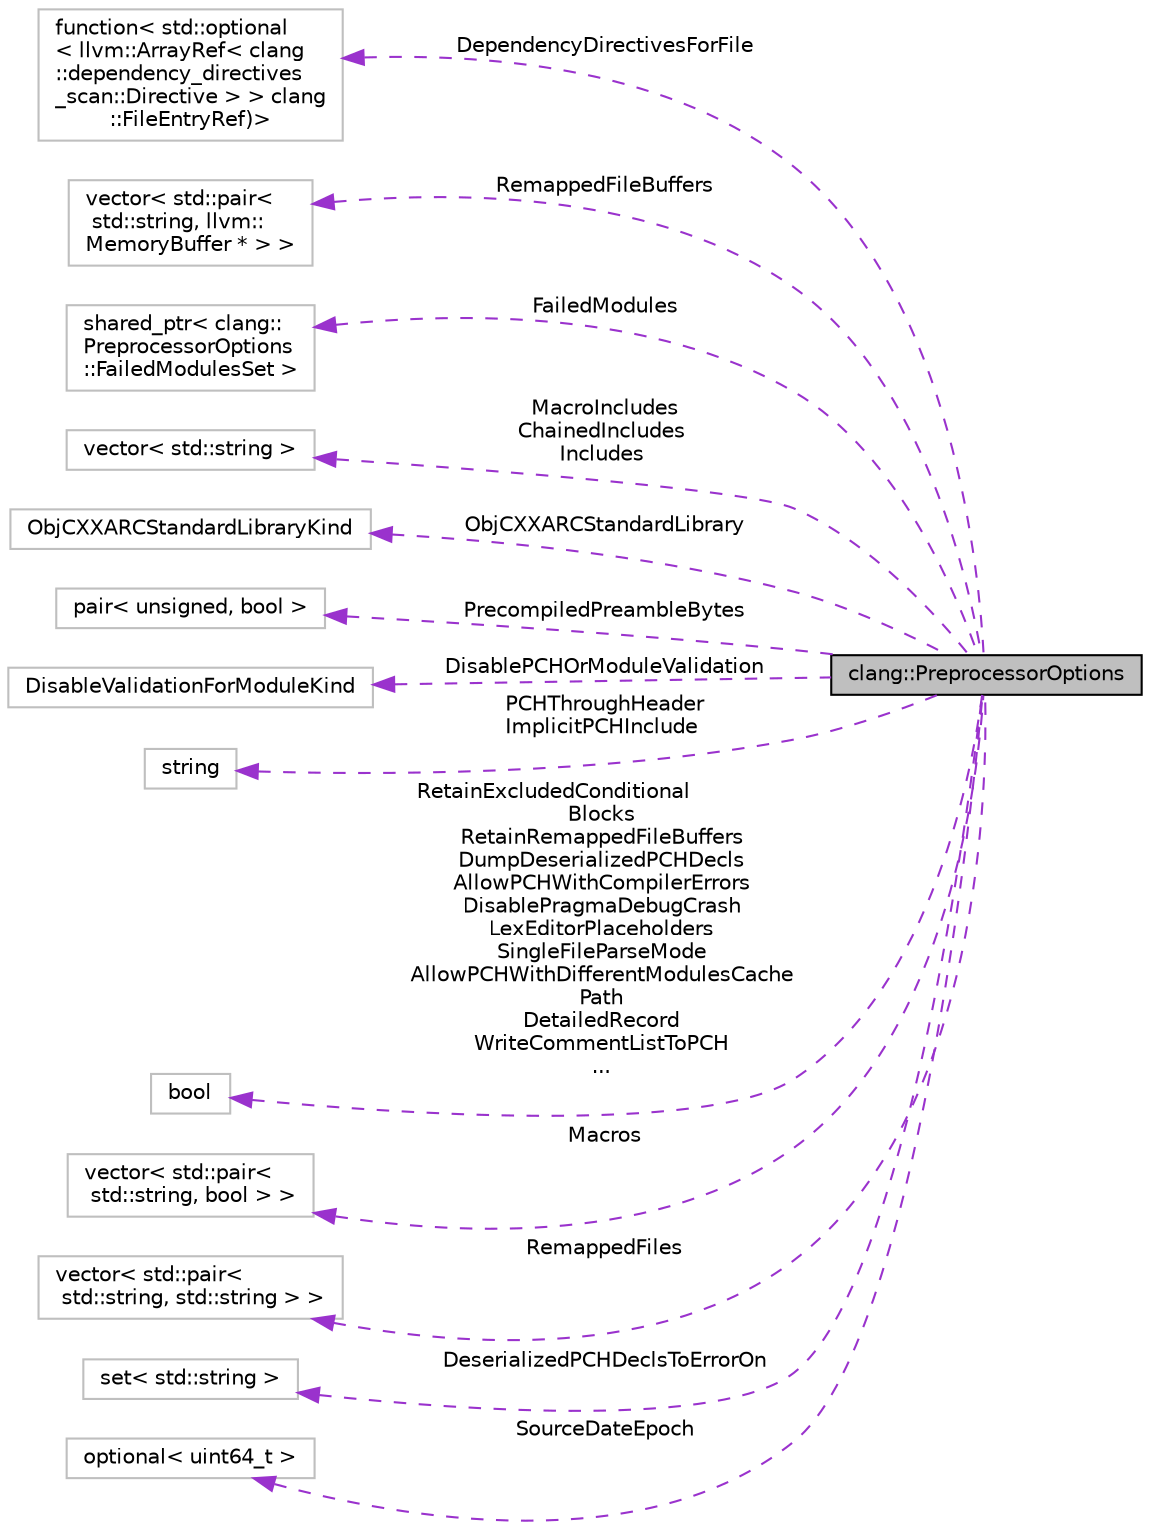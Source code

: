 digraph "clang::PreprocessorOptions"
{
 // LATEX_PDF_SIZE
  bgcolor="transparent";
  edge [fontname="Helvetica",fontsize="10",labelfontname="Helvetica",labelfontsize="10"];
  node [fontname="Helvetica",fontsize="10",shape=record];
  rankdir="LR";
  Node1 [label="clang::PreprocessorOptions",height=0.2,width=0.4,color="black", fillcolor="grey75", style="filled", fontcolor="black",tooltip="PreprocessorOptions - This class is used for passing the various options used in preprocessor initial..."];
  Node2 -> Node1 [dir="back",color="darkorchid3",fontsize="10",style="dashed",label=" DependencyDirectivesForFile" ,fontname="Helvetica"];
  Node2 [label="function\< std::optional\l\< llvm::ArrayRef\< clang\l::dependency_directives\l_scan::Directive \> \> clang\l::FileEntryRef)\>",height=0.2,width=0.4,color="grey75",tooltip=" "];
  Node3 -> Node1 [dir="back",color="darkorchid3",fontsize="10",style="dashed",label=" RemappedFileBuffers" ,fontname="Helvetica"];
  Node3 [label="vector\< std::pair\<\l std::string, llvm::\lMemoryBuffer * \> \>",height=0.2,width=0.4,color="grey75",tooltip=" "];
  Node4 -> Node1 [dir="back",color="darkorchid3",fontsize="10",style="dashed",label=" FailedModules" ,fontname="Helvetica"];
  Node4 [label="shared_ptr\< clang::\lPreprocessorOptions\l::FailedModulesSet \>",height=0.2,width=0.4,color="grey75",tooltip=" "];
  Node5 -> Node1 [dir="back",color="darkorchid3",fontsize="10",style="dashed",label=" MacroIncludes\nChainedIncludes\nIncludes" ,fontname="Helvetica"];
  Node5 [label="vector\< std::string \>",height=0.2,width=0.4,color="grey75",tooltip=" "];
  Node6 -> Node1 [dir="back",color="darkorchid3",fontsize="10",style="dashed",label=" ObjCXXARCStandardLibrary" ,fontname="Helvetica"];
  Node6 [label="ObjCXXARCStandardLibraryKind",height=0.2,width=0.4,color="grey75",tooltip=" "];
  Node7 -> Node1 [dir="back",color="darkorchid3",fontsize="10",style="dashed",label=" PrecompiledPreambleBytes" ,fontname="Helvetica"];
  Node7 [label="pair\< unsigned, bool \>",height=0.2,width=0.4,color="grey75",tooltip=" "];
  Node8 -> Node1 [dir="back",color="darkorchid3",fontsize="10",style="dashed",label=" DisablePCHOrModuleValidation" ,fontname="Helvetica"];
  Node8 [label="DisableValidationForModuleKind",height=0.2,width=0.4,color="grey75",tooltip=" "];
  Node9 -> Node1 [dir="back",color="darkorchid3",fontsize="10",style="dashed",label=" PCHThroughHeader\nImplicitPCHInclude" ,fontname="Helvetica"];
  Node9 [label="string",height=0.2,width=0.4,color="grey75",tooltip=" "];
  Node10 -> Node1 [dir="back",color="darkorchid3",fontsize="10",style="dashed",label=" RetainExcludedConditional\lBlocks\nRetainRemappedFileBuffers\nDumpDeserializedPCHDecls\nAllowPCHWithCompilerErrors\nDisablePragmaDebugCrash\nLexEditorPlaceholders\nSingleFileParseMode\nAllowPCHWithDifferentModulesCache\lPath\nDetailedRecord\nWriteCommentListToPCH\n..." ,fontname="Helvetica"];
  Node10 [label="bool",height=0.2,width=0.4,color="grey75",tooltip=" "];
  Node11 -> Node1 [dir="back",color="darkorchid3",fontsize="10",style="dashed",label=" Macros" ,fontname="Helvetica"];
  Node11 [label="vector\< std::pair\<\l std::string, bool \> \>",height=0.2,width=0.4,color="grey75",tooltip=" "];
  Node12 -> Node1 [dir="back",color="darkorchid3",fontsize="10",style="dashed",label=" RemappedFiles" ,fontname="Helvetica"];
  Node12 [label="vector\< std::pair\<\l std::string, std::string \> \>",height=0.2,width=0.4,color="grey75",tooltip=" "];
  Node13 -> Node1 [dir="back",color="darkorchid3",fontsize="10",style="dashed",label=" DeserializedPCHDeclsToErrorOn" ,fontname="Helvetica"];
  Node13 [label="set\< std::string \>",height=0.2,width=0.4,color="grey75",tooltip=" "];
  Node14 -> Node1 [dir="back",color="darkorchid3",fontsize="10",style="dashed",label=" SourceDateEpoch" ,fontname="Helvetica"];
  Node14 [label="optional\< uint64_t \>",height=0.2,width=0.4,color="grey75",tooltip=" "];
}

